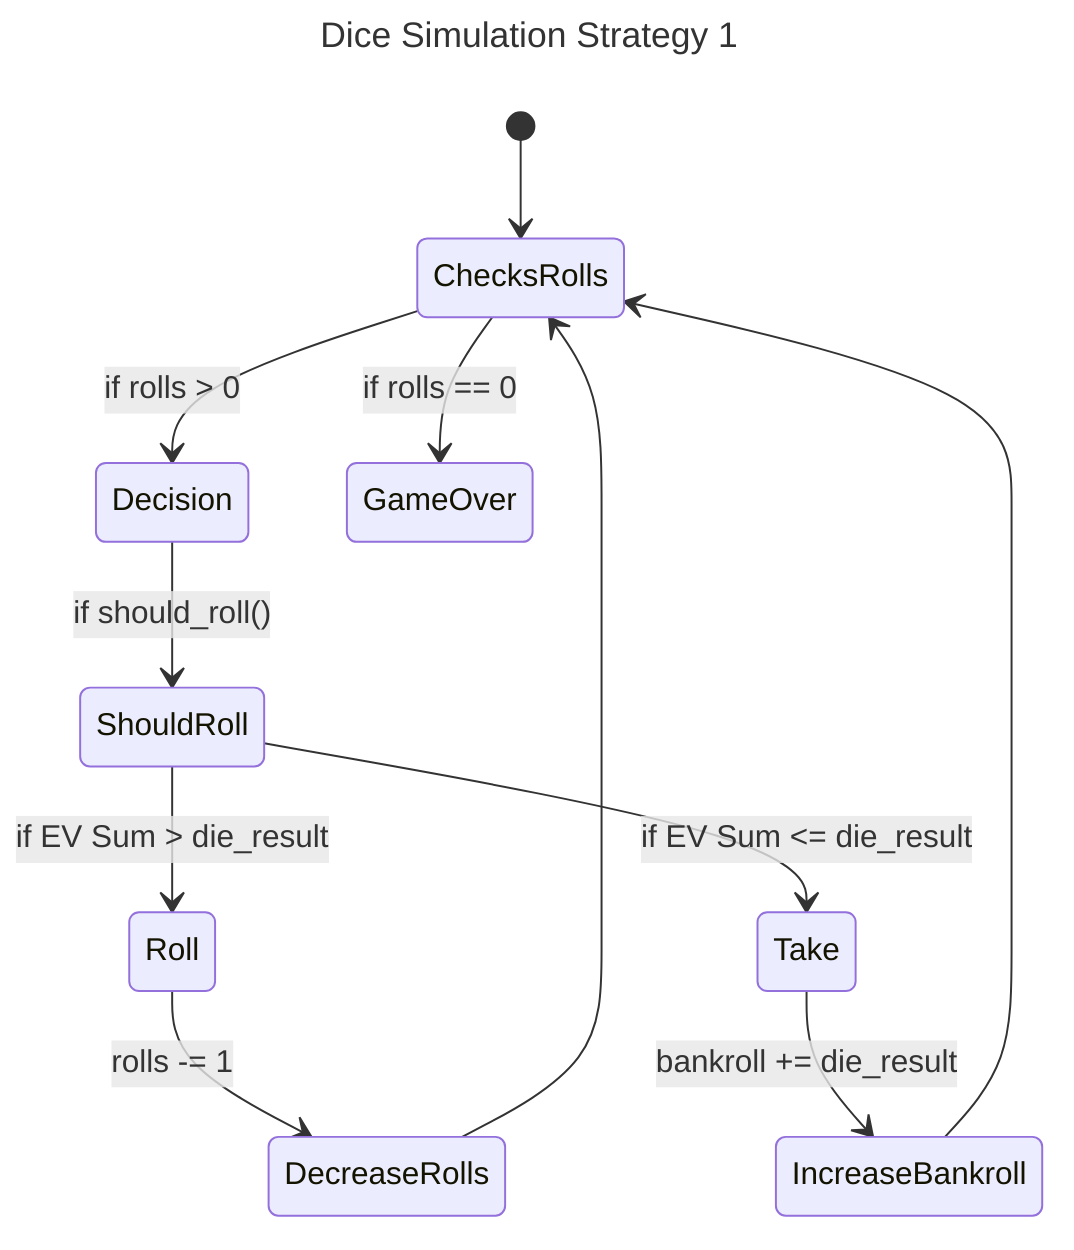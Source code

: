 ---
title: Dice Simulation Strategy 1
---
stateDiagram-v2
    [*] --> ChecksRolls
    ChecksRolls --> Decision: if rolls > 0
    Decision --> ShouldRoll: if should_roll()
    ShouldRoll --> Roll : if EV Sum > die_result
    ShouldRoll --> Take : if EV Sum <= die_result
    Roll --> DecreaseRolls : rolls -= 1
    Take --> IncreaseBankroll : bankroll += die_result
    IncreaseBankroll --> ChecksRolls
    DecreaseRolls --> ChecksRolls
    ChecksRolls --> GameOver: if rolls == 0